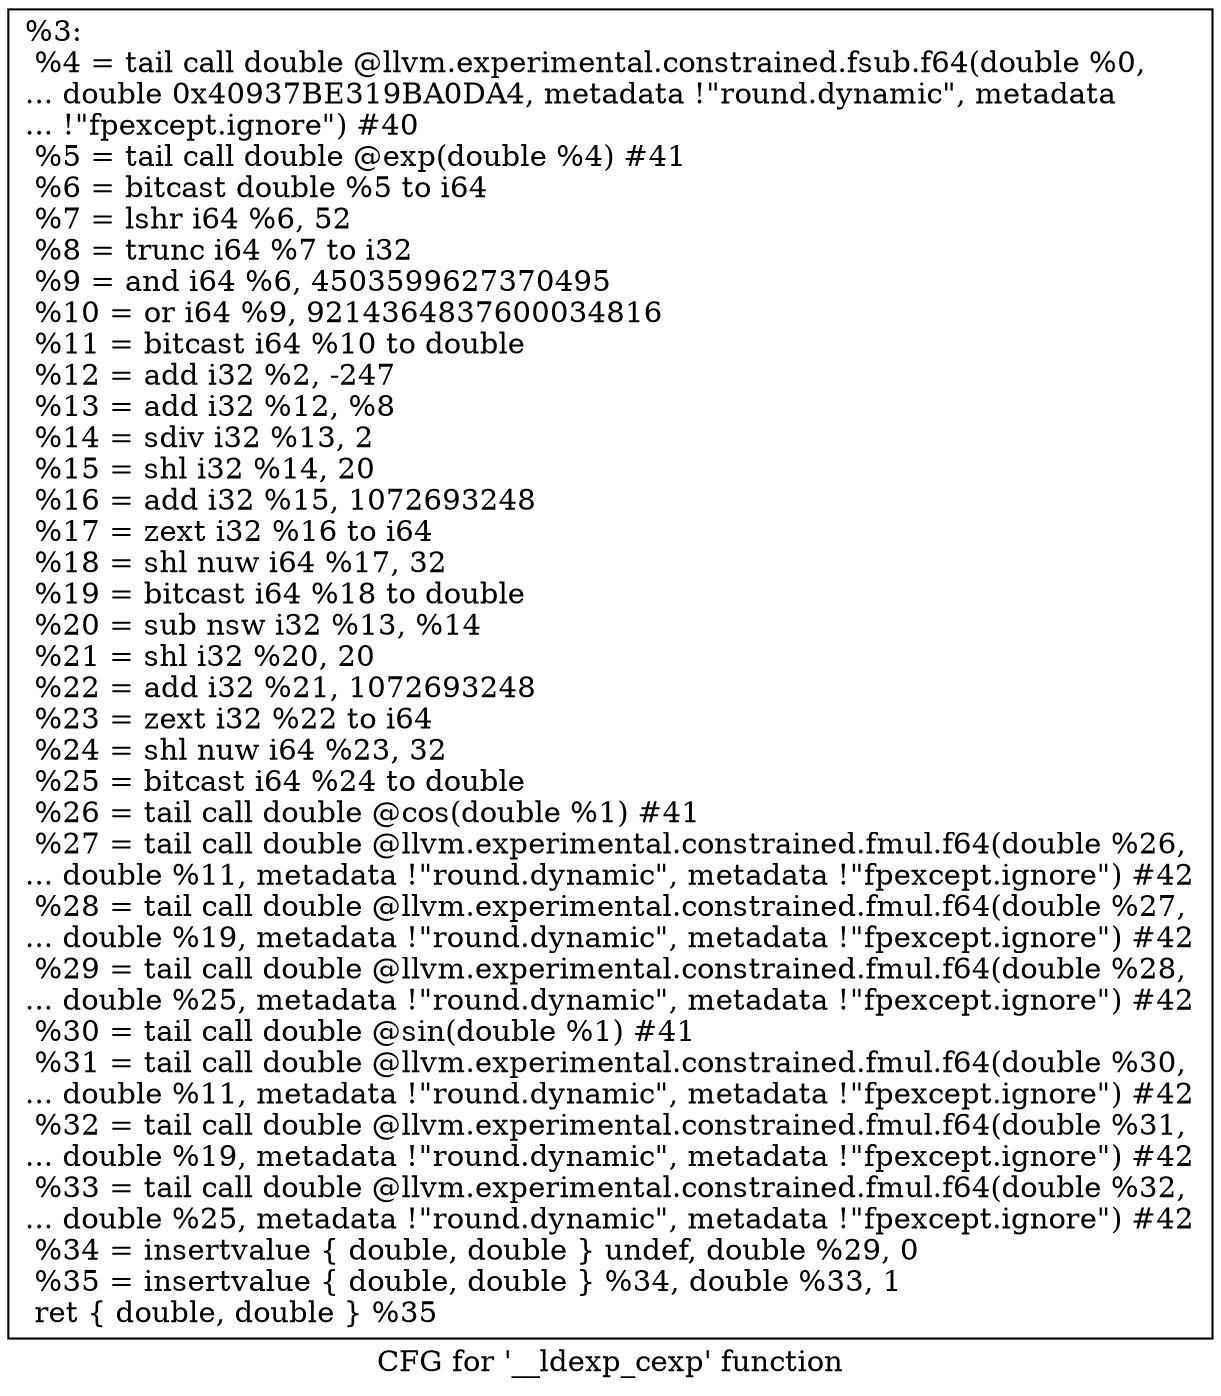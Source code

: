 digraph "CFG for '__ldexp_cexp' function" {
	label="CFG for '__ldexp_cexp' function";

	Node0x16fe8a0 [shape=record,label="{%3:\l  %4 = tail call double @llvm.experimental.constrained.fsub.f64(double %0,\l... double 0x40937BE319BA0DA4, metadata !\"round.dynamic\", metadata\l... !\"fpexcept.ignore\") #40\l  %5 = tail call double @exp(double %4) #41\l  %6 = bitcast double %5 to i64\l  %7 = lshr i64 %6, 52\l  %8 = trunc i64 %7 to i32\l  %9 = and i64 %6, 4503599627370495\l  %10 = or i64 %9, 9214364837600034816\l  %11 = bitcast i64 %10 to double\l  %12 = add i32 %2, -247\l  %13 = add i32 %12, %8\l  %14 = sdiv i32 %13, 2\l  %15 = shl i32 %14, 20\l  %16 = add i32 %15, 1072693248\l  %17 = zext i32 %16 to i64\l  %18 = shl nuw i64 %17, 32\l  %19 = bitcast i64 %18 to double\l  %20 = sub nsw i32 %13, %14\l  %21 = shl i32 %20, 20\l  %22 = add i32 %21, 1072693248\l  %23 = zext i32 %22 to i64\l  %24 = shl nuw i64 %23, 32\l  %25 = bitcast i64 %24 to double\l  %26 = tail call double @cos(double %1) #41\l  %27 = tail call double @llvm.experimental.constrained.fmul.f64(double %26,\l... double %11, metadata !\"round.dynamic\", metadata !\"fpexcept.ignore\") #42\l  %28 = tail call double @llvm.experimental.constrained.fmul.f64(double %27,\l... double %19, metadata !\"round.dynamic\", metadata !\"fpexcept.ignore\") #42\l  %29 = tail call double @llvm.experimental.constrained.fmul.f64(double %28,\l... double %25, metadata !\"round.dynamic\", metadata !\"fpexcept.ignore\") #42\l  %30 = tail call double @sin(double %1) #41\l  %31 = tail call double @llvm.experimental.constrained.fmul.f64(double %30,\l... double %11, metadata !\"round.dynamic\", metadata !\"fpexcept.ignore\") #42\l  %32 = tail call double @llvm.experimental.constrained.fmul.f64(double %31,\l... double %19, metadata !\"round.dynamic\", metadata !\"fpexcept.ignore\") #42\l  %33 = tail call double @llvm.experimental.constrained.fmul.f64(double %32,\l... double %25, metadata !\"round.dynamic\", metadata !\"fpexcept.ignore\") #42\l  %34 = insertvalue \{ double, double \} undef, double %29, 0\l  %35 = insertvalue \{ double, double \} %34, double %33, 1\l  ret \{ double, double \} %35\l}"];
}
